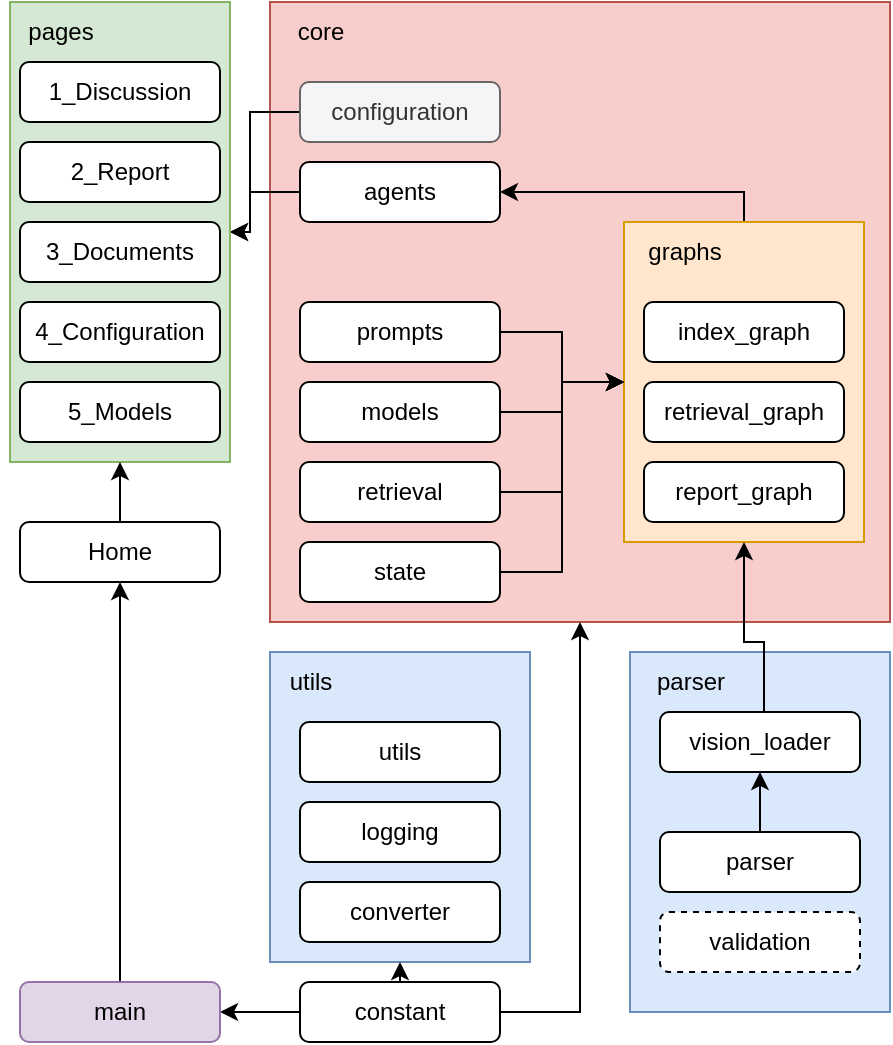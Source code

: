 <mxfile version="28.0.4">
  <diagram name="Page-1" id="-ed2s_i2OCm1u421uDTZ">
    <mxGraphModel dx="655" dy="618" grid="1" gridSize="10" guides="1" tooltips="1" connect="1" arrows="1" fold="1" page="1" pageScale="1" pageWidth="827" pageHeight="1169" math="0" shadow="0">
      <root>
        <mxCell id="0" />
        <mxCell id="1" parent="0" />
        <mxCell id="ADXfEhsZGg0La7iw1zWm-1" value="" style="rounded=0;whiteSpace=wrap;html=1;fillColor=#f8cecc;strokeColor=#b85450;" vertex="1" parent="1">
          <mxGeometry x="530" y="80" width="310" height="310" as="geometry" />
        </mxCell>
        <mxCell id="ADXfEhsZGg0La7iw1zWm-2" value="&lt;div&gt;core&lt;/div&gt;" style="text;html=1;align=center;verticalAlign=middle;resizable=0;points=[];autosize=1;strokeColor=none;fillColor=none;" vertex="1" parent="1">
          <mxGeometry x="530" y="80" width="50" height="30" as="geometry" />
        </mxCell>
        <mxCell id="ADXfEhsZGg0La7iw1zWm-19" style="edgeStyle=orthogonalEdgeStyle;rounded=0;orthogonalLoop=1;jettySize=auto;html=1;entryX=1;entryY=0.5;entryDx=0;entryDy=0;exitX=0.5;exitY=0;exitDx=0;exitDy=0;" edge="1" parent="1" source="ADXfEhsZGg0La7iw1zWm-5" target="ADXfEhsZGg0La7iw1zWm-10">
          <mxGeometry relative="1" as="geometry">
            <Array as="points">
              <mxPoint x="767" y="175" />
            </Array>
          </mxGeometry>
        </mxCell>
        <mxCell id="ADXfEhsZGg0La7iw1zWm-5" value="&lt;br&gt;&lt;div&gt;&lt;br&gt;&lt;/div&gt;" style="rounded=0;whiteSpace=wrap;html=1;fillColor=#ffe6cc;strokeColor=#d79b00;" vertex="1" parent="1">
          <mxGeometry x="707" y="190" width="120" height="160" as="geometry" />
        </mxCell>
        <mxCell id="ADXfEhsZGg0La7iw1zWm-4" value="graphs" style="text;html=1;align=center;verticalAlign=middle;resizable=0;points=[];autosize=1;strokeColor=none;fillColor=none;" vertex="1" parent="1">
          <mxGeometry x="707" y="190" width="60" height="30" as="geometry" />
        </mxCell>
        <mxCell id="ADXfEhsZGg0La7iw1zWm-7" value="index_graph" style="rounded=1;whiteSpace=wrap;html=1;" vertex="1" parent="1">
          <mxGeometry x="717" y="230" width="100" height="30" as="geometry" />
        </mxCell>
        <mxCell id="ADXfEhsZGg0La7iw1zWm-8" value="retrieval_graph" style="rounded=1;whiteSpace=wrap;html=1;" vertex="1" parent="1">
          <mxGeometry x="717" y="270" width="100" height="30" as="geometry" />
        </mxCell>
        <mxCell id="ADXfEhsZGg0La7iw1zWm-9" value="report_graph" style="rounded=1;whiteSpace=wrap;html=1;" vertex="1" parent="1">
          <mxGeometry x="717" y="310" width="100" height="30" as="geometry" />
        </mxCell>
        <mxCell id="ADXfEhsZGg0La7iw1zWm-43" style="edgeStyle=orthogonalEdgeStyle;rounded=0;orthogonalLoop=1;jettySize=auto;html=1;entryX=1;entryY=0.5;entryDx=0;entryDy=0;" edge="1" parent="1" source="ADXfEhsZGg0La7iw1zWm-10" target="ADXfEhsZGg0La7iw1zWm-35">
          <mxGeometry relative="1" as="geometry">
            <Array as="points">
              <mxPoint x="520" y="175" />
              <mxPoint x="520" y="195" />
            </Array>
          </mxGeometry>
        </mxCell>
        <mxCell id="ADXfEhsZGg0La7iw1zWm-10" value="&lt;div&gt;agents&lt;/div&gt;" style="rounded=1;whiteSpace=wrap;html=1;" vertex="1" parent="1">
          <mxGeometry x="545" y="160" width="100" height="30" as="geometry" />
        </mxCell>
        <mxCell id="ADXfEhsZGg0La7iw1zWm-42" style="edgeStyle=orthogonalEdgeStyle;rounded=0;orthogonalLoop=1;jettySize=auto;html=1;entryX=1;entryY=0.5;entryDx=0;entryDy=0;" edge="1" parent="1" source="ADXfEhsZGg0La7iw1zWm-11" target="ADXfEhsZGg0La7iw1zWm-35">
          <mxGeometry relative="1" as="geometry">
            <Array as="points">
              <mxPoint x="520" y="135" />
              <mxPoint x="520" y="195" />
            </Array>
          </mxGeometry>
        </mxCell>
        <mxCell id="ADXfEhsZGg0La7iw1zWm-11" value="configuration" style="rounded=1;whiteSpace=wrap;html=1;fillColor=#f5f5f5;fontColor=#333333;strokeColor=#666666;" vertex="1" parent="1">
          <mxGeometry x="545" y="120" width="100" height="30" as="geometry" />
        </mxCell>
        <mxCell id="ADXfEhsZGg0La7iw1zWm-18" style="edgeStyle=orthogonalEdgeStyle;rounded=0;orthogonalLoop=1;jettySize=auto;html=1;entryX=0;entryY=0.5;entryDx=0;entryDy=0;" edge="1" parent="1" source="ADXfEhsZGg0La7iw1zWm-13" target="ADXfEhsZGg0La7iw1zWm-5">
          <mxGeometry relative="1" as="geometry" />
        </mxCell>
        <mxCell id="ADXfEhsZGg0La7iw1zWm-13" value="models" style="rounded=1;whiteSpace=wrap;html=1;" vertex="1" parent="1">
          <mxGeometry x="545" y="270" width="100" height="30" as="geometry" />
        </mxCell>
        <mxCell id="ADXfEhsZGg0La7iw1zWm-17" style="edgeStyle=orthogonalEdgeStyle;rounded=0;orthogonalLoop=1;jettySize=auto;html=1;entryX=0;entryY=0.5;entryDx=0;entryDy=0;" edge="1" parent="1" source="ADXfEhsZGg0La7iw1zWm-14" target="ADXfEhsZGg0La7iw1zWm-5">
          <mxGeometry relative="1" as="geometry" />
        </mxCell>
        <mxCell id="ADXfEhsZGg0La7iw1zWm-14" value="retrieval" style="rounded=1;whiteSpace=wrap;html=1;" vertex="1" parent="1">
          <mxGeometry x="545" y="310" width="100" height="30" as="geometry" />
        </mxCell>
        <mxCell id="ADXfEhsZGg0La7iw1zWm-16" style="edgeStyle=orthogonalEdgeStyle;rounded=0;orthogonalLoop=1;jettySize=auto;html=1;entryX=0;entryY=0.5;entryDx=0;entryDy=0;" edge="1" parent="1" source="ADXfEhsZGg0La7iw1zWm-15" target="ADXfEhsZGg0La7iw1zWm-5">
          <mxGeometry relative="1" as="geometry" />
        </mxCell>
        <mxCell id="ADXfEhsZGg0La7iw1zWm-15" value="state" style="rounded=1;whiteSpace=wrap;html=1;" vertex="1" parent="1">
          <mxGeometry x="545" y="350" width="100" height="30" as="geometry" />
        </mxCell>
        <mxCell id="ADXfEhsZGg0La7iw1zWm-20" value="" style="rounded=0;whiteSpace=wrap;html=1;fillColor=#dae8fc;strokeColor=#6c8ebf;" vertex="1" parent="1">
          <mxGeometry x="710" y="405" width="130" height="180" as="geometry" />
        </mxCell>
        <mxCell id="ADXfEhsZGg0La7iw1zWm-21" value="&lt;div&gt;parser&lt;/div&gt;" style="text;html=1;align=center;verticalAlign=middle;resizable=0;points=[];autosize=1;strokeColor=none;fillColor=none;" vertex="1" parent="1">
          <mxGeometry x="710" y="405" width="60" height="30" as="geometry" />
        </mxCell>
        <mxCell id="ADXfEhsZGg0La7iw1zWm-26" style="edgeStyle=orthogonalEdgeStyle;rounded=0;orthogonalLoop=1;jettySize=auto;html=1;entryX=0.5;entryY=1;entryDx=0;entryDy=0;" edge="1" parent="1" source="ADXfEhsZGg0La7iw1zWm-22" target="ADXfEhsZGg0La7iw1zWm-5">
          <mxGeometry relative="1" as="geometry">
            <Array as="points">
              <mxPoint x="777" y="400" />
              <mxPoint x="767" y="400" />
            </Array>
          </mxGeometry>
        </mxCell>
        <mxCell id="ADXfEhsZGg0La7iw1zWm-22" value="vision_loader" style="rounded=1;whiteSpace=wrap;html=1;" vertex="1" parent="1">
          <mxGeometry x="725" y="435" width="100" height="30" as="geometry" />
        </mxCell>
        <mxCell id="ADXfEhsZGg0La7iw1zWm-25" style="edgeStyle=orthogonalEdgeStyle;rounded=0;orthogonalLoop=1;jettySize=auto;html=1;entryX=0.5;entryY=1;entryDx=0;entryDy=0;" edge="1" parent="1" source="ADXfEhsZGg0La7iw1zWm-23" target="ADXfEhsZGg0La7iw1zWm-22">
          <mxGeometry relative="1" as="geometry" />
        </mxCell>
        <mxCell id="ADXfEhsZGg0La7iw1zWm-23" value="parser" style="rounded=1;whiteSpace=wrap;html=1;" vertex="1" parent="1">
          <mxGeometry x="725" y="495" width="100" height="30" as="geometry" />
        </mxCell>
        <mxCell id="ADXfEhsZGg0La7iw1zWm-24" value="validation" style="rounded=1;whiteSpace=wrap;html=1;dashed=1;" vertex="1" parent="1">
          <mxGeometry x="725" y="535" width="100" height="30" as="geometry" />
        </mxCell>
        <mxCell id="ADXfEhsZGg0La7iw1zWm-27" value="" style="rounded=0;whiteSpace=wrap;html=1;fillColor=#dae8fc;strokeColor=#6c8ebf;" vertex="1" parent="1">
          <mxGeometry x="530" y="405" width="130" height="155" as="geometry" />
        </mxCell>
        <mxCell id="ADXfEhsZGg0La7iw1zWm-28" value="utils" style="text;html=1;align=center;verticalAlign=middle;resizable=0;points=[];autosize=1;strokeColor=none;fillColor=none;" vertex="1" parent="1">
          <mxGeometry x="530" y="405" width="40" height="30" as="geometry" />
        </mxCell>
        <mxCell id="ADXfEhsZGg0La7iw1zWm-29" value="utils" style="rounded=1;whiteSpace=wrap;html=1;" vertex="1" parent="1">
          <mxGeometry x="545" y="440" width="100" height="30" as="geometry" />
        </mxCell>
        <mxCell id="ADXfEhsZGg0La7iw1zWm-48" style="edgeStyle=orthogonalEdgeStyle;rounded=0;orthogonalLoop=1;jettySize=auto;html=1;entryX=1;entryY=0.5;entryDx=0;entryDy=0;" edge="1" parent="1" source="ADXfEhsZGg0La7iw1zWm-30" target="ADXfEhsZGg0La7iw1zWm-44">
          <mxGeometry relative="1" as="geometry" />
        </mxCell>
        <mxCell id="ADXfEhsZGg0La7iw1zWm-50" style="edgeStyle=orthogonalEdgeStyle;rounded=0;orthogonalLoop=1;jettySize=auto;html=1;entryX=0.5;entryY=1;entryDx=0;entryDy=0;" edge="1" parent="1" source="ADXfEhsZGg0La7iw1zWm-30" target="ADXfEhsZGg0La7iw1zWm-1">
          <mxGeometry relative="1" as="geometry">
            <Array as="points">
              <mxPoint x="685" y="585" />
            </Array>
          </mxGeometry>
        </mxCell>
        <mxCell id="ADXfEhsZGg0La7iw1zWm-30" value="constant" style="rounded=1;whiteSpace=wrap;html=1;" vertex="1" parent="1">
          <mxGeometry x="545" y="570" width="100" height="30" as="geometry" />
        </mxCell>
        <mxCell id="ADXfEhsZGg0La7iw1zWm-34" style="edgeStyle=orthogonalEdgeStyle;rounded=0;orthogonalLoop=1;jettySize=auto;html=1;entryX=0;entryY=0.5;entryDx=0;entryDy=0;" edge="1" parent="1" source="ADXfEhsZGg0La7iw1zWm-31" target="ADXfEhsZGg0La7iw1zWm-5">
          <mxGeometry relative="1" as="geometry" />
        </mxCell>
        <mxCell id="ADXfEhsZGg0La7iw1zWm-31" value="prompts" style="rounded=1;whiteSpace=wrap;html=1;" vertex="1" parent="1">
          <mxGeometry x="545" y="230" width="100" height="30" as="geometry" />
        </mxCell>
        <mxCell id="ADXfEhsZGg0La7iw1zWm-32" value="converter" style="rounded=1;whiteSpace=wrap;html=1;" vertex="1" parent="1">
          <mxGeometry x="545" y="520" width="100" height="30" as="geometry" />
        </mxCell>
        <mxCell id="ADXfEhsZGg0La7iw1zWm-33" value="logging" style="rounded=1;whiteSpace=wrap;html=1;" vertex="1" parent="1">
          <mxGeometry x="545" y="480" width="100" height="30" as="geometry" />
        </mxCell>
        <mxCell id="ADXfEhsZGg0La7iw1zWm-35" value="" style="rounded=0;whiteSpace=wrap;html=1;fillColor=#d5e8d4;strokeColor=#82b366;" vertex="1" parent="1">
          <mxGeometry x="400" y="80" width="110" height="230" as="geometry" />
        </mxCell>
        <mxCell id="ADXfEhsZGg0La7iw1zWm-36" value="pages" style="text;html=1;align=center;verticalAlign=middle;resizable=0;points=[];autosize=1;strokeColor=none;fillColor=none;" vertex="1" parent="1">
          <mxGeometry x="395" y="80" width="60" height="30" as="geometry" />
        </mxCell>
        <mxCell id="ADXfEhsZGg0La7iw1zWm-37" value="1_Discussion" style="rounded=1;whiteSpace=wrap;html=1;" vertex="1" parent="1">
          <mxGeometry x="405" y="110" width="100" height="30" as="geometry" />
        </mxCell>
        <mxCell id="ADXfEhsZGg0La7iw1zWm-38" value="2_Report" style="rounded=1;whiteSpace=wrap;html=1;" vertex="1" parent="1">
          <mxGeometry x="405" y="150" width="100" height="30" as="geometry" />
        </mxCell>
        <mxCell id="ADXfEhsZGg0La7iw1zWm-39" value="&lt;div&gt;3_Documents&lt;/div&gt;" style="rounded=1;whiteSpace=wrap;html=1;" vertex="1" parent="1">
          <mxGeometry x="405" y="190" width="100" height="30" as="geometry" />
        </mxCell>
        <mxCell id="ADXfEhsZGg0La7iw1zWm-40" value="4_Configuration" style="rounded=1;whiteSpace=wrap;html=1;" vertex="1" parent="1">
          <mxGeometry x="405" y="230" width="100" height="30" as="geometry" />
        </mxCell>
        <mxCell id="ADXfEhsZGg0La7iw1zWm-41" value="5_Models" style="rounded=1;whiteSpace=wrap;html=1;" vertex="1" parent="1">
          <mxGeometry x="405" y="270" width="100" height="30" as="geometry" />
        </mxCell>
        <mxCell id="ADXfEhsZGg0La7iw1zWm-47" style="edgeStyle=orthogonalEdgeStyle;rounded=0;orthogonalLoop=1;jettySize=auto;html=1;entryX=0.5;entryY=1;entryDx=0;entryDy=0;" edge="1" parent="1" source="ADXfEhsZGg0La7iw1zWm-44" target="ADXfEhsZGg0La7iw1zWm-45">
          <mxGeometry relative="1" as="geometry" />
        </mxCell>
        <mxCell id="ADXfEhsZGg0La7iw1zWm-44" value="main" style="rounded=1;whiteSpace=wrap;html=1;fillColor=#e1d5e7;strokeColor=#9673a6;" vertex="1" parent="1">
          <mxGeometry x="405" y="570" width="100" height="30" as="geometry" />
        </mxCell>
        <mxCell id="ADXfEhsZGg0La7iw1zWm-46" style="edgeStyle=orthogonalEdgeStyle;rounded=0;orthogonalLoop=1;jettySize=auto;html=1;entryX=0.5;entryY=1;entryDx=0;entryDy=0;" edge="1" parent="1" source="ADXfEhsZGg0La7iw1zWm-45" target="ADXfEhsZGg0La7iw1zWm-35">
          <mxGeometry relative="1" as="geometry" />
        </mxCell>
        <mxCell id="ADXfEhsZGg0La7iw1zWm-45" value="Home" style="rounded=1;whiteSpace=wrap;html=1;" vertex="1" parent="1">
          <mxGeometry x="405" y="340" width="100" height="30" as="geometry" />
        </mxCell>
        <mxCell id="ADXfEhsZGg0La7iw1zWm-51" style="edgeStyle=orthogonalEdgeStyle;rounded=0;orthogonalLoop=1;jettySize=auto;html=1;entryX=0.5;entryY=1;entryDx=0;entryDy=0;" edge="1" parent="1" source="ADXfEhsZGg0La7iw1zWm-30" target="ADXfEhsZGg0La7iw1zWm-27">
          <mxGeometry relative="1" as="geometry">
            <Array as="points">
              <mxPoint x="600" y="570" />
              <mxPoint x="600" y="570" />
            </Array>
          </mxGeometry>
        </mxCell>
      </root>
    </mxGraphModel>
  </diagram>
</mxfile>
